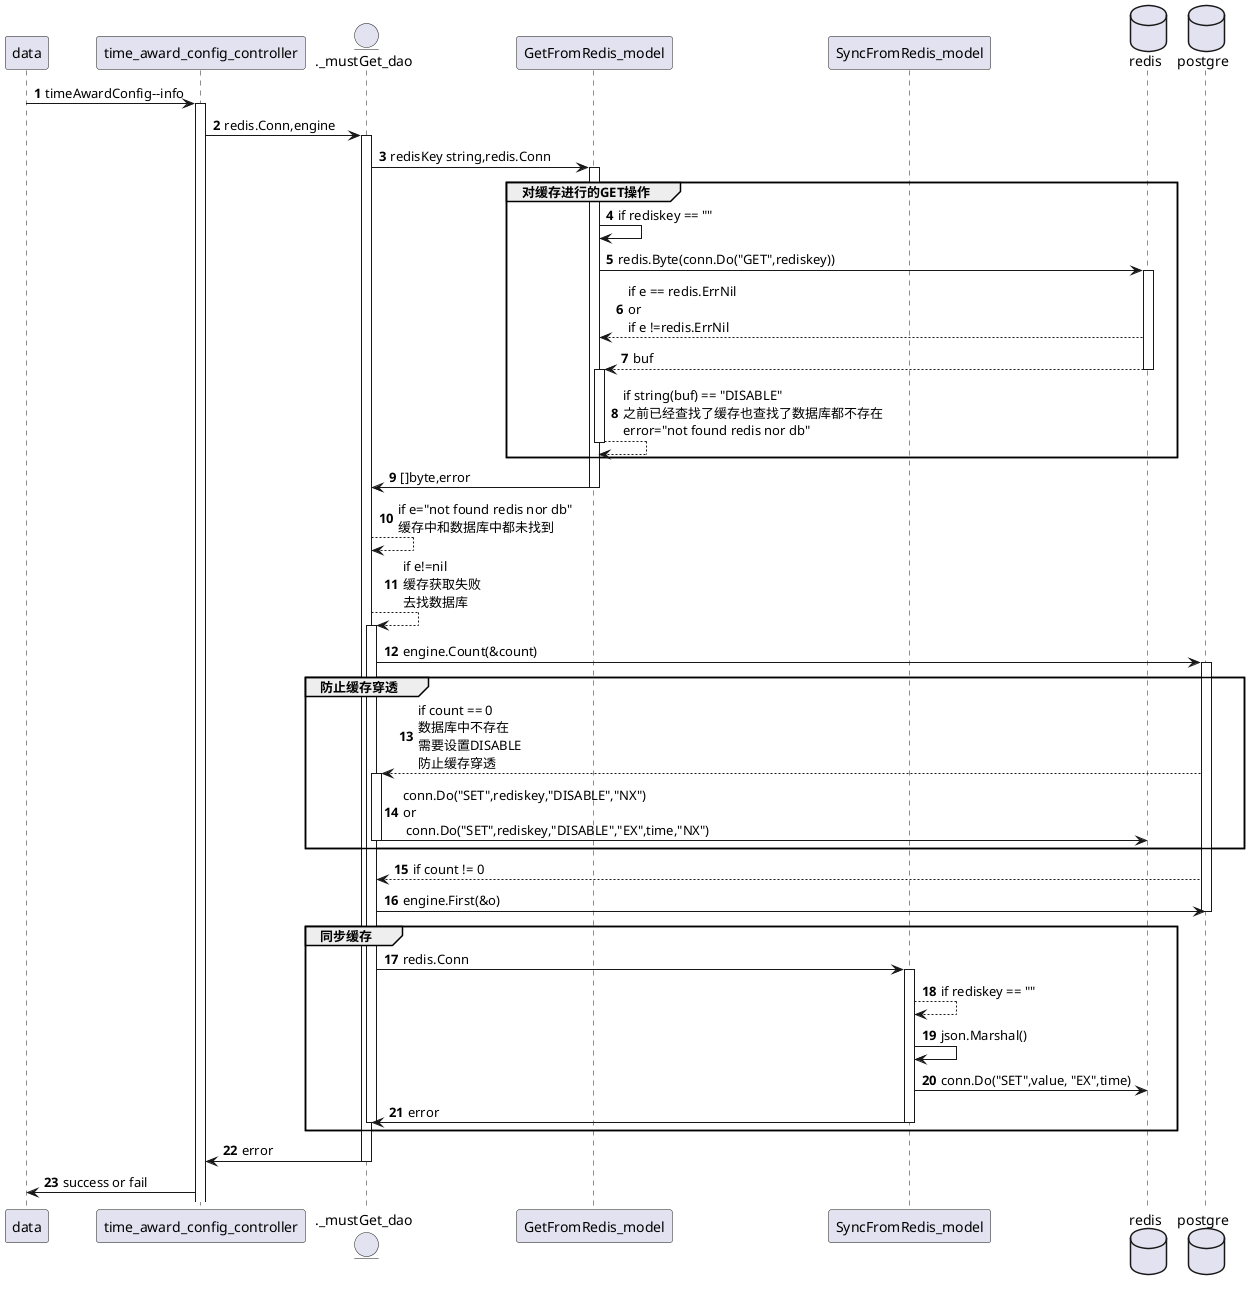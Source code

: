 @startuml
'https://plantuml.com/sequence-diagram

autonumber

participant data as controller
participant time_award_config_controller as service
entity ._mustGet_dao as dao
participant GetFromRedis_model as GetFromRedis
participant SyncFromRedis_model as SyncFromRedis
database redis
database postgre as db

controller -> service ++ : timeAwardConfig--info
service -> dao ++ : redis.Conn,engine
dao -> GetFromRedis ++ : redisKey string,redis.Conn
group 对缓存进行的GET操作
    GetFromRedis -> GetFromRedis : if rediskey == ""
    GetFromRedis -> redis++ : redis.Byte(conn.Do("GET",rediskey))
    GetFromRedis <-- redis : if e == redis.ErrNil \nor\nif e !=redis.ErrNil

    GetFromRedis <-- redis --++ : buf
    GetFromRedis --> GetFromRedis --: if string(buf) == "DISABLE" \n之前已经查找了缓存也查找了数据库都不存在\nerror="not found redis nor db"
end
dao <- GetFromRedis -- : []byte,error

dao --> dao : if e="not found redis nor db"\n缓存中和数据库中都未找到
dao --> dao ++ : if e!=nil \n缓存获取失败\n去找数据库
dao -> db ++ : engine.Count(&count)

group 防止缓存穿透
    dao <-- db ++ : if count == 0 \n数据库中不存在\n需要设置DISABLE\n防止缓存穿透
    dao -> redis -- : conn.Do("SET",rediskey,"DISABLE","NX") \nor\n conn.Do("SET",rediskey,"DISABLE","EX",time,"NX")
end
dao <-- db: if count != 0
dao -> db : engine.First(&o)
deactivate db

group 同步缓存
    dao -> SyncFromRedis ++ : redis.Conn
    SyncFromRedis --> SyncFromRedis: if rediskey == ""
    SyncFromRedis -> SyncFromRedis: json.Marshal()
    SyncFromRedis -> redis  : conn.Do("SET",value, "EX",time)
    dao <- SyncFromRedis -- : error
    deactivate
end
service <- dao -- : error
controller <- service : success or fail
@enduml
